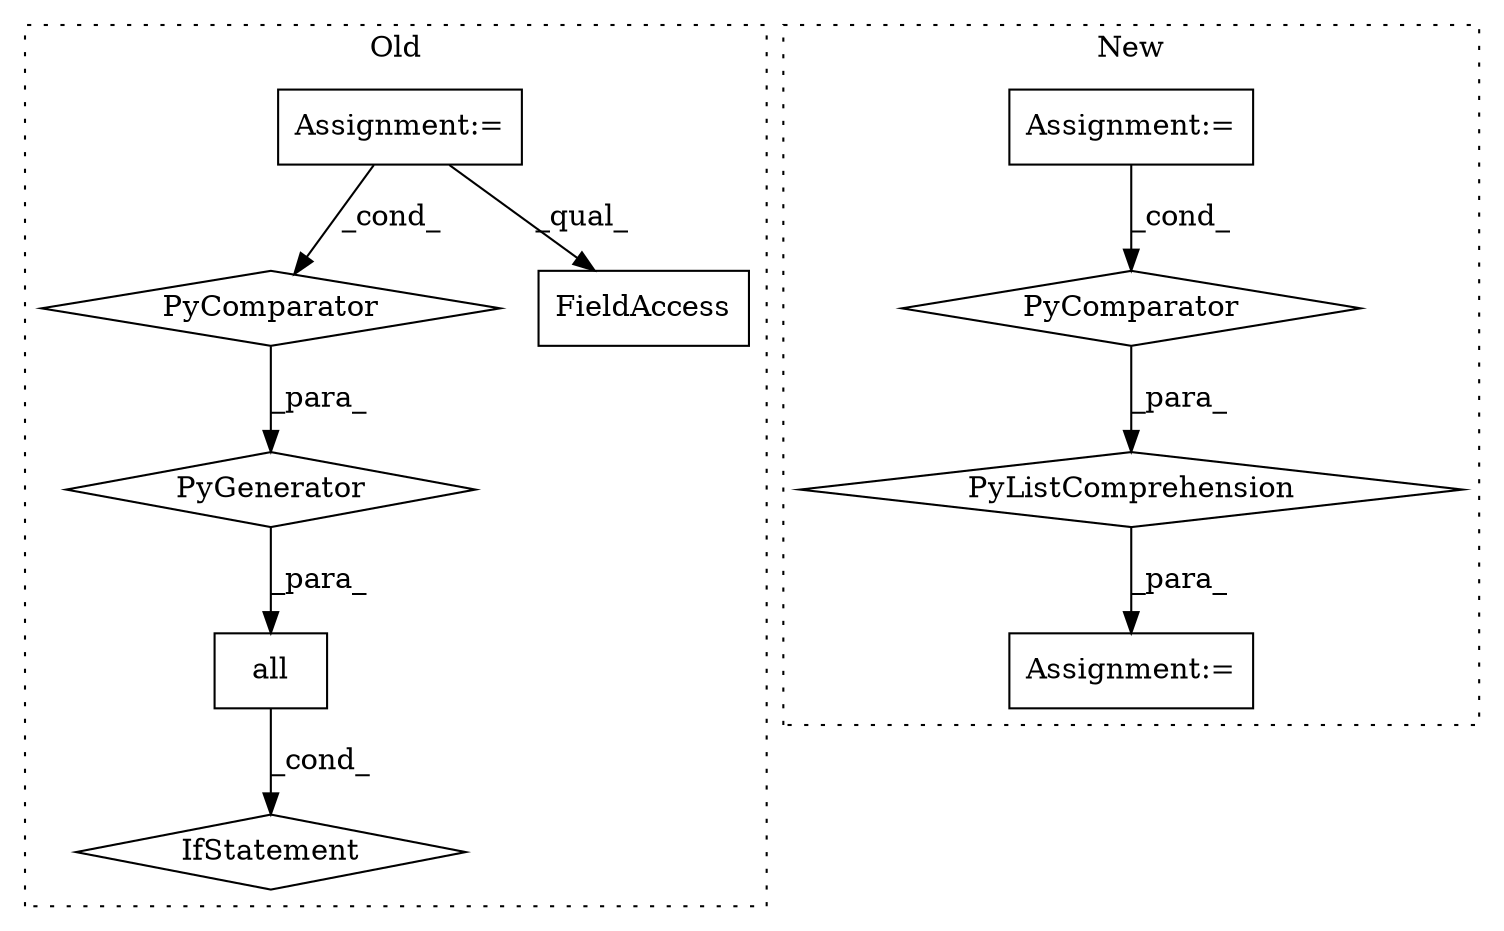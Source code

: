 digraph G {
subgraph cluster0 {
1 [label="PyGenerator" a="107" s="4335" l="121" shape="diamond"];
3 [label="PyComparator" a="113" s="4427" l="23" shape="diamond"];
4 [label="Assignment:=" a="7" s="4186" l="1" shape="box"];
8 [label="IfStatement" a="25" s="4316,4453" l="4,2" shape="diamond"];
9 [label="all" a="32" s="4320,4456" l="15,-3" shape="box"];
10 [label="FieldAccess" a="22" s="4350" l="12" shape="box"];
label = "Old";
style="dotted";
}
subgraph cluster1 {
2 [label="PyComparator" a="113" s="6077" l="24" shape="diamond"];
5 [label="Assignment:=" a="7" s="5937" l="1" shape="box"];
6 [label="PyListComprehension" a="109" s="5998" l="111" shape="diamond"];
7 [label="Assignment:=" a="7" s="5973" l="1" shape="box"];
label = "New";
style="dotted";
}
1 -> 9 [label="_para_"];
2 -> 6 [label="_para_"];
3 -> 1 [label="_para_"];
4 -> 3 [label="_cond_"];
4 -> 10 [label="_qual_"];
5 -> 2 [label="_cond_"];
6 -> 7 [label="_para_"];
9 -> 8 [label="_cond_"];
}